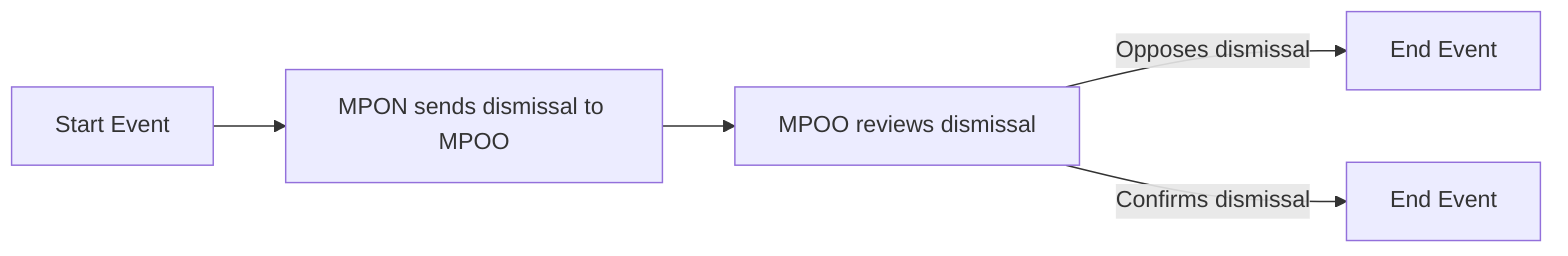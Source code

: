 graph LR
A[Start Event] --> B[MPON sends dismissal to MPOO]
B --> C[MPOO reviews dismissal]
C -->|Opposes dismissal| D[End Event]
C -->|Confirms dismissal| E[End Event]